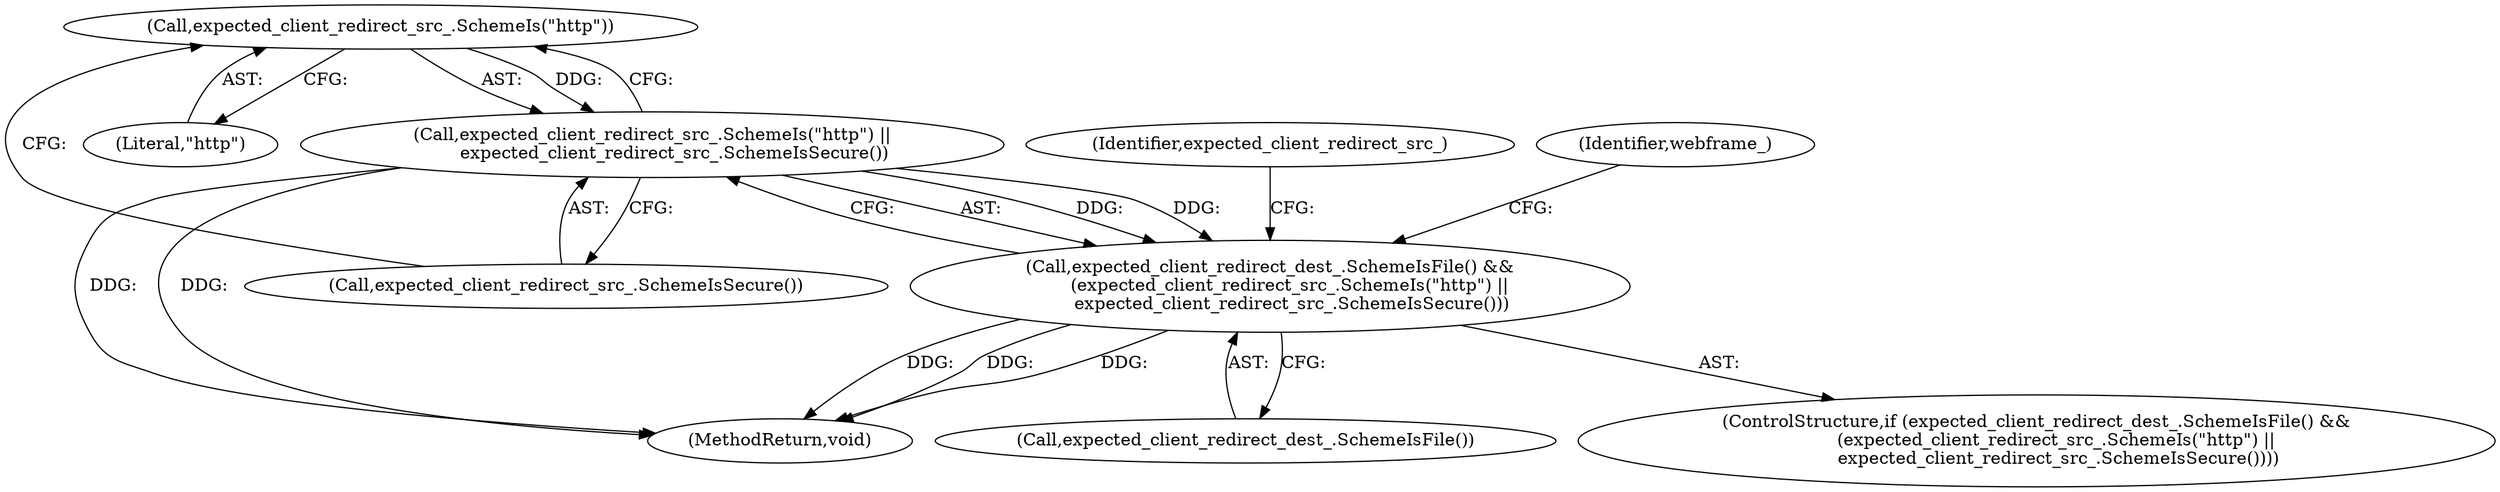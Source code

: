 digraph "1_Chrome_b9e2ecab97a8a7f3cce06951ab92a3eaef559206_1@del" {
"1000119" [label="(Call,expected_client_redirect_src_.SchemeIs(\"http\"))"];
"1000118" [label="(Call,expected_client_redirect_src_.SchemeIs(\"http\") ||\n        expected_client_redirect_src_.SchemeIsSecure())"];
"1000116" [label="(Call,expected_client_redirect_dest_.SchemeIsFile() &&\n       (expected_client_redirect_src_.SchemeIs(\"http\") ||\n        expected_client_redirect_src_.SchemeIsSecure()))"];
"1000120" [label="(Literal,\"http\")"];
"1000115" [label="(ControlStructure,if (expected_client_redirect_dest_.SchemeIsFile() &&\n       (expected_client_redirect_src_.SchemeIs(\"http\") ||\n        expected_client_redirect_src_.SchemeIsSecure())))"];
"1000131" [label="(Identifier,webframe_)"];
"1000117" [label="(Call,expected_client_redirect_dest_.SchemeIsFile())"];
"1000118" [label="(Call,expected_client_redirect_src_.SchemeIs(\"http\") ||\n        expected_client_redirect_src_.SchemeIsSecure())"];
"1000140" [label="(MethodReturn,void)"];
"1000119" [label="(Call,expected_client_redirect_src_.SchemeIs(\"http\"))"];
"1000121" [label="(Call,expected_client_redirect_src_.SchemeIsSecure())"];
"1000116" [label="(Call,expected_client_redirect_dest_.SchemeIsFile() &&\n       (expected_client_redirect_src_.SchemeIs(\"http\") ||\n        expected_client_redirect_src_.SchemeIsSecure()))"];
"1000124" [label="(Identifier,expected_client_redirect_src_)"];
"1000119" -> "1000118"  [label="AST: "];
"1000119" -> "1000120"  [label="CFG: "];
"1000120" -> "1000119"  [label="AST: "];
"1000121" -> "1000119"  [label="CFG: "];
"1000118" -> "1000119"  [label="CFG: "];
"1000119" -> "1000118"  [label="DDG: "];
"1000118" -> "1000116"  [label="AST: "];
"1000118" -> "1000121"  [label="CFG: "];
"1000121" -> "1000118"  [label="AST: "];
"1000116" -> "1000118"  [label="CFG: "];
"1000118" -> "1000140"  [label="DDG: "];
"1000118" -> "1000140"  [label="DDG: "];
"1000118" -> "1000116"  [label="DDG: "];
"1000118" -> "1000116"  [label="DDG: "];
"1000116" -> "1000115"  [label="AST: "];
"1000116" -> "1000117"  [label="CFG: "];
"1000117" -> "1000116"  [label="AST: "];
"1000124" -> "1000116"  [label="CFG: "];
"1000131" -> "1000116"  [label="CFG: "];
"1000116" -> "1000140"  [label="DDG: "];
"1000116" -> "1000140"  [label="DDG: "];
"1000116" -> "1000140"  [label="DDG: "];
}
